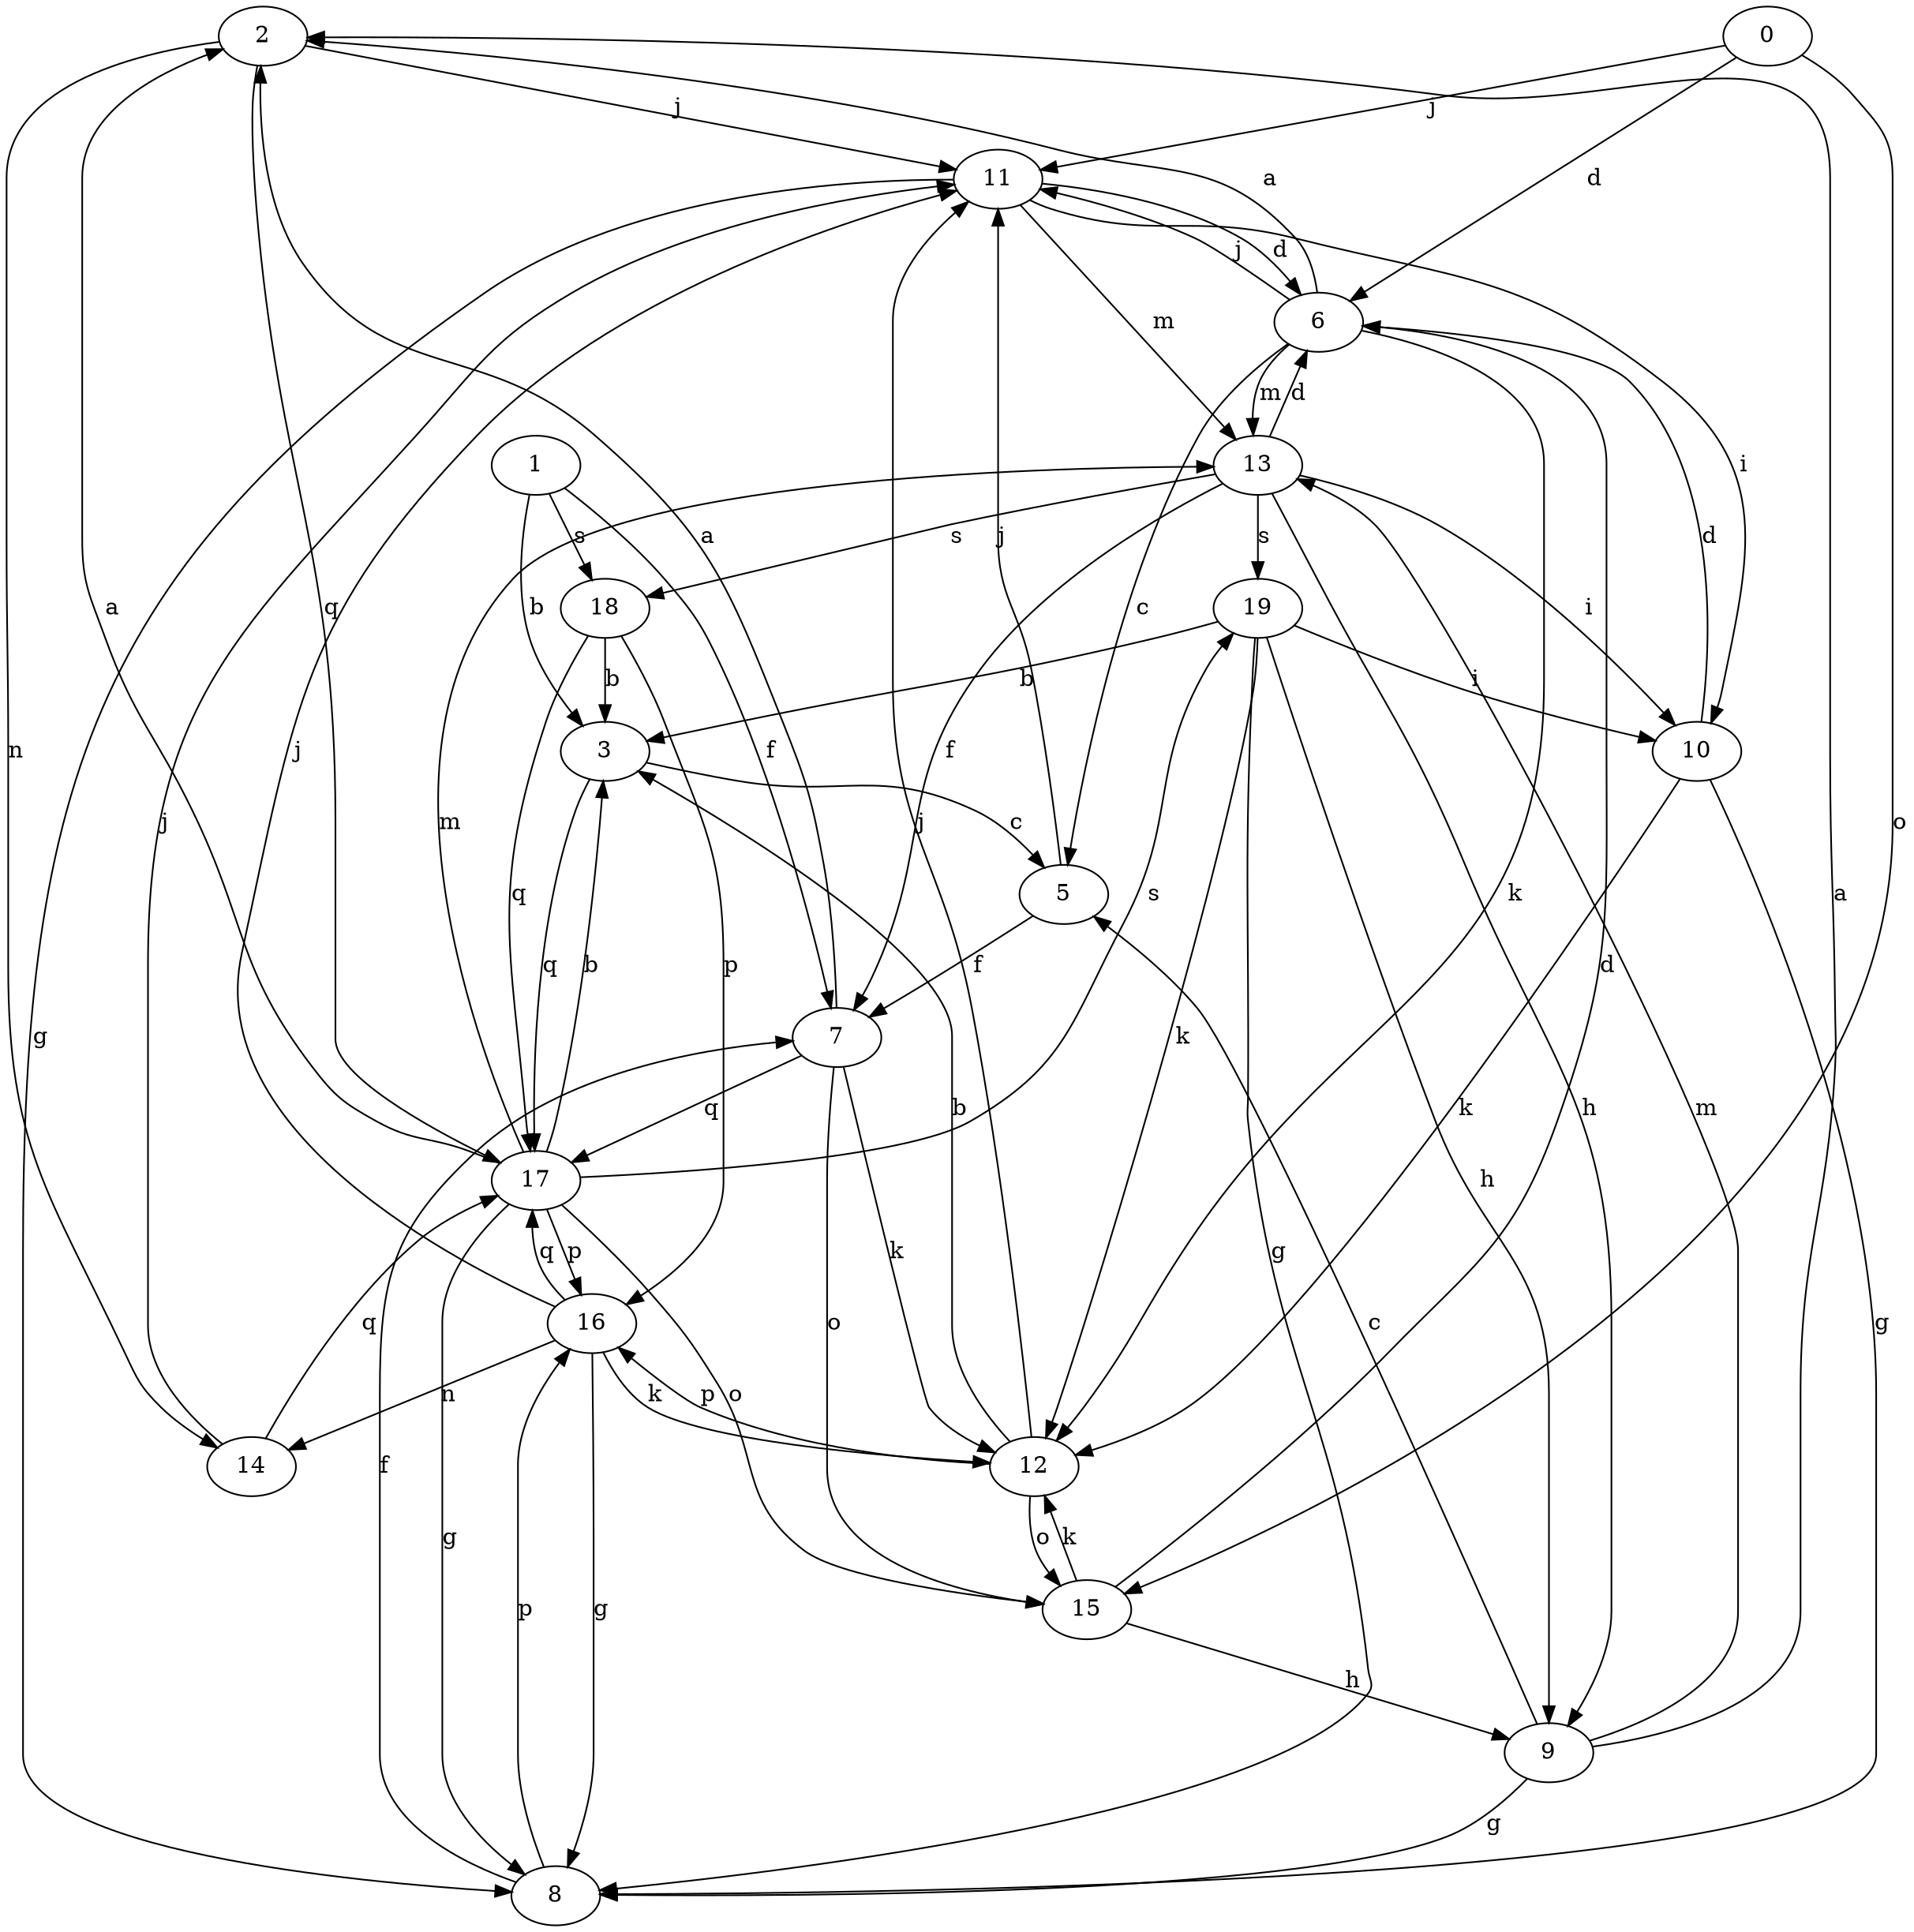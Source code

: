 strict digraph  {
2;
3;
5;
6;
0;
7;
1;
8;
9;
10;
11;
12;
13;
14;
15;
16;
17;
18;
19;
2 -> 11  [label=j];
2 -> 14  [label=n];
2 -> 17  [label=q];
3 -> 5  [label=c];
3 -> 17  [label=q];
5 -> 7  [label=f];
5 -> 11  [label=j];
6 -> 2  [label=a];
6 -> 5  [label=c];
6 -> 11  [label=j];
6 -> 12  [label=k];
6 -> 13  [label=m];
0 -> 6  [label=d];
0 -> 11  [label=j];
0 -> 15  [label=o];
7 -> 2  [label=a];
7 -> 12  [label=k];
7 -> 15  [label=o];
7 -> 17  [label=q];
1 -> 3  [label=b];
1 -> 7  [label=f];
1 -> 18  [label=s];
8 -> 7  [label=f];
8 -> 16  [label=p];
9 -> 2  [label=a];
9 -> 5  [label=c];
9 -> 8  [label=g];
9 -> 13  [label=m];
10 -> 6  [label=d];
10 -> 8  [label=g];
10 -> 12  [label=k];
11 -> 6  [label=d];
11 -> 8  [label=g];
11 -> 10  [label=i];
11 -> 13  [label=m];
12 -> 3  [label=b];
12 -> 11  [label=j];
12 -> 15  [label=o];
12 -> 16  [label=p];
13 -> 6  [label=d];
13 -> 7  [label=f];
13 -> 9  [label=h];
13 -> 10  [label=i];
13 -> 18  [label=s];
13 -> 19  [label=s];
14 -> 11  [label=j];
14 -> 17  [label=q];
15 -> 6  [label=d];
15 -> 9  [label=h];
15 -> 12  [label=k];
16 -> 8  [label=g];
16 -> 11  [label=j];
16 -> 12  [label=k];
16 -> 14  [label=n];
16 -> 17  [label=q];
17 -> 2  [label=a];
17 -> 3  [label=b];
17 -> 8  [label=g];
17 -> 13  [label=m];
17 -> 15  [label=o];
17 -> 16  [label=p];
17 -> 19  [label=s];
18 -> 3  [label=b];
18 -> 16  [label=p];
18 -> 17  [label=q];
19 -> 3  [label=b];
19 -> 8  [label=g];
19 -> 9  [label=h];
19 -> 10  [label=i];
19 -> 12  [label=k];
}

